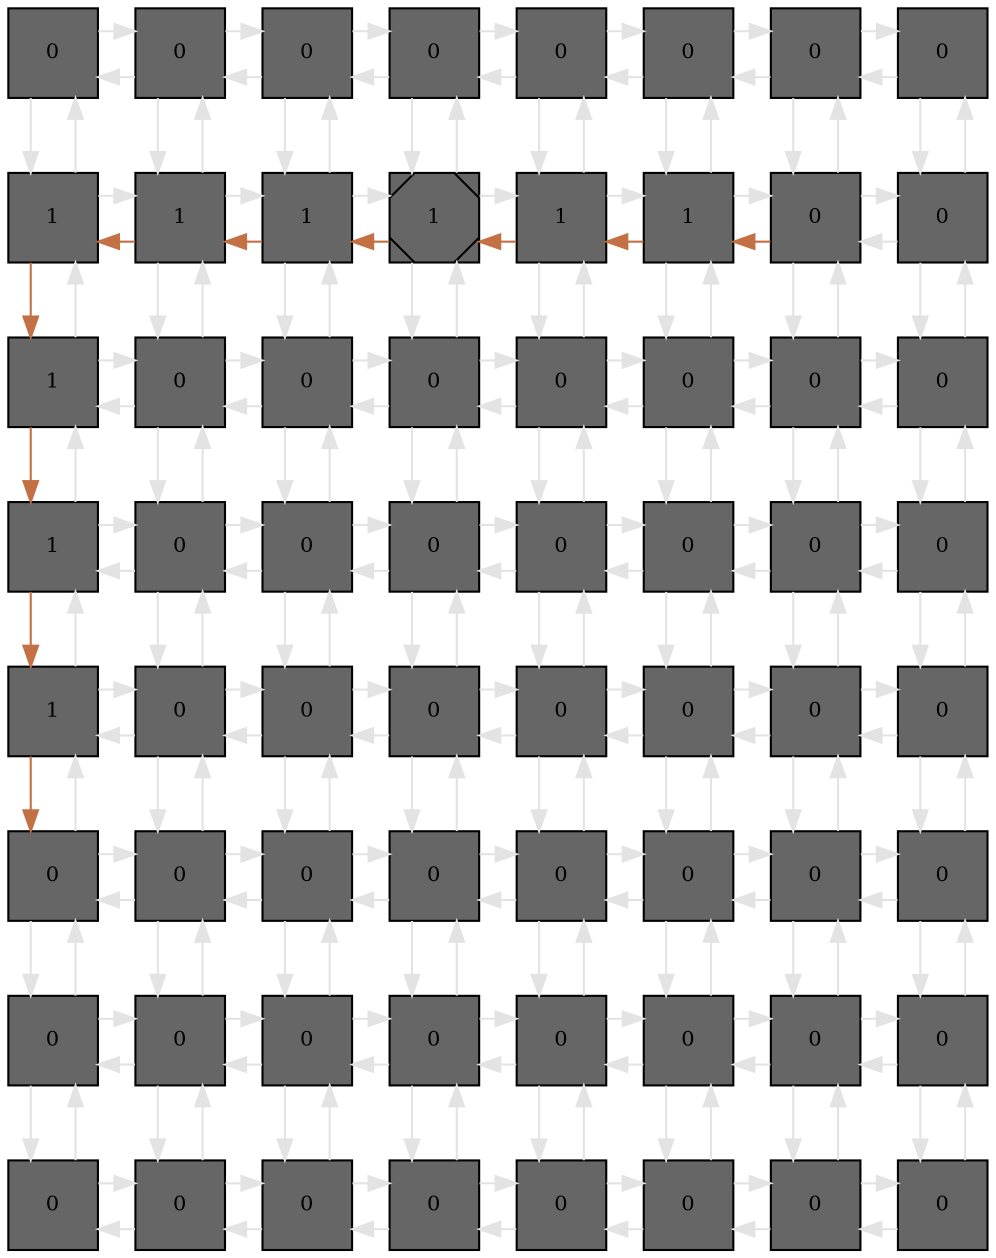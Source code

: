 digraph layout  {
rankdir=TB;
splines=ortho;
node [fixedsize=false, style=filled, width="0.6"];
edge [constraint=false];
0 [fillcolor="#666666", fontsize=10, label=0, shape=square, tooltip="name:  Mmp3/10 ,\nin_degree: 2,\nout_degree: 2"];
1 [fillcolor="#666666", fontsize=10, label=0, shape=square, tooltip="name:  ECM ,\nin_degree: 3,\nout_degree: 3"];
2 [fillcolor="#666666", fontsize=10, label=0, shape=square, tooltip="name:  Itga1 ,\nin_degree: 3,\nout_degree: 3"];
3 [fillcolor="#666666", fontsize=10, label=0, shape=square, tooltip="name:  FAK ,\nin_degree: 3,\nout_degree: 3"];
4 [fillcolor="#666666", fontsize=10, label=0, shape=square, tooltip="name:  RAP1 ,\nin_degree: 3,\nout_degree: 3"];
5 [fillcolor="#666666", fontsize=10, label=0, shape=square, tooltip="name:  C3G ,\nin_degree: 3,\nout_degree: 3"];
6 [fillcolor="#666666", fontsize=10, label=0, shape=square, tooltip="name:  FRS2 ,\nin_degree: 3,\nout_degree: 3"];
7 [fillcolor="#666666", fontsize=10, label=0, shape=square, tooltip="name:  NGF ,\nin_degree: 2,\nout_degree: 2"];
8 [fillcolor="#666666", fontsize=10, label=1, shape=square, tooltip="name:  Plasmin ,\nin_degree: 3,\nout_degree: 3"];
9 [fillcolor="#666666", fontsize=10, label=1, shape=square, tooltip="name:  uPA/PLAT ,\nin_degree: 4,\nout_degree: 4"];
10 [fillcolor="#666666", fontsize=10, label=1, shape=square, tooltip="name:  uPAR ,\nin_degree: 4,\nout_degree: 4"];
11 [fillcolor="#666666", fontsize=10, label=1, shape=Msquare, tooltip="name:  AP1 ,\nin_degree: 4,\nout_degree: 4"];
12 [fillcolor="#666666", fontsize=10, label=1, shape=square, tooltip="name:  Npy ,\nin_degree: 4,\nout_degree: 4"];
13 [fillcolor="#666666", fontsize=10, label=1, shape=square, tooltip="name:  NPYY1 ,\nin_degree: 4,\nout_degree: 4"];
14 [fillcolor="#666666", fontsize=10, label=0, shape=square, tooltip="name:  TrkA ,\nin_degree: 4,\nout_degree: 4"];
15 [fillcolor="#666666", fontsize=10, label=0, shape=square, tooltip="name:  SHC ,\nin_degree: 3,\nout_degree: 3"];
16 [fillcolor="#666666", fontsize=10, label=1, shape=square, tooltip="name:  Dusp6 ,\nin_degree: 3,\nout_degree: 3"];
17 [fillcolor="#666666", fontsize=10, label=0, shape=square, tooltip="name:  ETS1 ,\nin_degree: 4,\nout_degree: 4"];
18 [fillcolor="#666666", fontsize=10, label=0, shape=square, tooltip="name:  JUND ,\nin_degree: 4,\nout_degree: 4"];
19 [fillcolor="#666666", fontsize=10, label=0, shape=square, tooltip="name:  FOS ,\nin_degree: 4,\nout_degree: 4"];
20 [fillcolor="#666666", fontsize=10, label=0, shape=square, tooltip="name:  Fosl1 ,\nin_degree: 4,\nout_degree: 4"];
21 [fillcolor="#666666", fontsize=10, label=0, shape=square, tooltip="name:  G(i/o) ,\nin_degree: 4,\nout_degree: 4"];
22 [fillcolor="#666666", fontsize=10, label=0, shape=square, tooltip="name:  PI3K ,\nin_degree: 4,\nout_degree: 4"];
23 [fillcolor="#666666", fontsize=10, label=0, shape=square, tooltip="name:  GRB2 ,\nin_degree: 3,\nout_degree: 3"];
24 [fillcolor="#666666", fontsize=10, label=1, shape=square, tooltip="name:  i/o ,\nin_degree: 3,\nout_degree: 3"];
25 [fillcolor="#666666", fontsize=10, label=0, shape=square, tooltip="name:  KLF2 ,\nin_degree: 4,\nout_degree: 4"];
26 [fillcolor="#666666", fontsize=10, label=0, shape=square, tooltip="name:  KLF4 ,\nin_degree: 4,\nout_degree: 4"];
27 [fillcolor="#666666", fontsize=10, label=0, shape=square, tooltip="name:  JUNB ,\nin_degree: 4,\nout_degree: 4"];
28 [fillcolor="#666666", fontsize=10, label=0, shape=square, tooltip="name:  AKT ,\nin_degree: 4,\nout_degree: 4"];
29 [fillcolor="#666666", fontsize=10, label=0, shape=square, tooltip="name:  KLF5 ,\nin_degree: 4,\nout_degree: 4"];
30 [fillcolor="#666666", fontsize=10, label=0, shape=square, tooltip="name:  BTG2 ,\nin_degree: 4,\nout_degree: 4"];
31 [fillcolor="#666666", fontsize=10, label=0, shape=square, tooltip="name:  SOS ,\nin_degree: 3,\nout_degree: 3"];
32 [fillcolor="#666666", fontsize=10, label=1, shape=square, tooltip="name:  Stat3 ,\nin_degree: 3,\nout_degree: 3"];
33 [fillcolor="#666666", fontsize=10, label=0, shape=square, tooltip="name:  KLF10 ,\nin_degree: 4,\nout_degree: 4"];
34 [fillcolor="#666666", fontsize=10, label=0, shape=square, tooltip="name:  JNK ,\nin_degree: 4,\nout_degree: 4"];
35 [fillcolor="#666666", fontsize=10, label=0, shape=square, tooltip="name:  ERK ,\nin_degree: 4,\nout_degree: 4"];
36 [fillcolor="#666666", fontsize=10, label=0, shape=square, tooltip="name:  MYC ,\nin_degree: 4,\nout_degree: 4"];
37 [fillcolor="#666666", fontsize=10, label=0, shape=square, tooltip="name:  P53 ,\nin_degree: 4,\nout_degree: 4"];
38 [fillcolor="#666666", fontsize=10, label=0, shape=square, tooltip="name:  CITED2 ,\nin_degree: 4,\nout_degree: 4"];
39 [fillcolor="#666666", fontsize=10, label=0, shape=square, tooltip="name:  KLF6 ,\nin_degree: 3,\nout_degree: 3"];
40 [fillcolor="#666666", fontsize=10, label=0, shape=square, tooltip="name:  PLC ,\nin_degree: 3,\nout_degree: 3"];
41 [fillcolor="#666666", fontsize=10, label=0, shape=square, tooltip="name:  ZFP36 ,\nin_degree: 4,\nout_degree: 4"];
42 [fillcolor="#666666", fontsize=10, label=0, shape=square, tooltip="name:  Maff ,\nin_degree: 4,\nout_degree: 4"];
43 [fillcolor="#666666", fontsize=10, label=0, shape=square, tooltip="name:  MSK1/2 ,\nin_degree: 4,\nout_degree: 4"];
44 [fillcolor="#666666", fontsize=10, label=0, shape=square, tooltip="name:  Egr1 ,\nin_degree: 4,\nout_degree: 4"];
45 [fillcolor="#666666", fontsize=10, label=0, shape=square, tooltip="name:  ARC ,\nin_degree: 4,\nout_degree: 4"];
46 [fillcolor="#666666", fontsize=10, label=0, shape=square, tooltip="name:  CREB ,\nin_degree: 4,\nout_degree: 4"];
47 [fillcolor="#666666", fontsize=10, label=0, shape=square, tooltip="name:  RSK ,\nin_degree: 3,\nout_degree: 3"];
48 [fillcolor="#666666", fontsize=10, label=0, shape=square, tooltip="name:  G ,\nin_degree: 3,\nout_degree: 3"];
49 [fillcolor="#666666", fontsize=10, label=0, shape=square, tooltip="name:  Ca2+ ,\nin_degree: 4,\nout_degree: 4"];
50 [fillcolor="#666666", fontsize=10, label=0, shape=square, tooltip="name:  ATF2 ,\nin_degree: 4,\nout_degree: 4"];
51 [fillcolor="#666666", fontsize=10, label=0, shape=square, tooltip="name:  P38 ,\nin_degree: 4,\nout_degree: 4"];
52 [fillcolor="#666666", fontsize=10, label=0, shape=square, tooltip="name:  MKK7 ,\nin_degree: 4,\nout_degree: 4"];
53 [fillcolor="#666666", fontsize=10, label=0, shape=square, tooltip="name:  MEKK1 ,\nin_degree: 4,\nout_degree: 4"];
54 [fillcolor="#666666", fontsize=10, label=0, shape=square, tooltip="name:  MEK ,\nin_degree: 4,\nout_degree: 4"];
55 [fillcolor="#666666", fontsize=10, label=0, shape=square, tooltip="name:  SRF ,\nin_degree: 3,\nout_degree: 3"];
56 [fillcolor="#666666", fontsize=10, label=0, shape=square, tooltip="name:  DAG ,\nin_degree: 2,\nout_degree: 2"];
57 [fillcolor="#666666", fontsize=10, label=0, shape=square, tooltip="name:  PKC ,\nin_degree: 3,\nout_degree: 3"];
58 [fillcolor="#666666", fontsize=10, label=0, shape=square, tooltip="name:  Mapk3k ,\nin_degree: 3,\nout_degree: 3"];
59 [fillcolor="#666666", fontsize=10, label=0, shape=square, tooltip="name:  MKK6 ,\nin_degree: 3,\nout_degree: 3"];
60 [fillcolor="#666666", fontsize=10, label=0, shape=square, tooltip="name:  MEKK4 ,\nin_degree: 3,\nout_degree: 3"];
61 [fillcolor="#666666", fontsize=10, label=0, shape=square, tooltip="name:  RAC1 ,\nin_degree: 3,\nout_degree: 3"];
62 [fillcolor="#666666", fontsize=10, label=0, shape=square, tooltip="name:  RAF ,\nin_degree: 3,\nout_degree: 3"];
63 [fillcolor="#666666", fontsize=10, label=0, shape=square, tooltip="name:  RAS ,\nin_degree: 2,\nout_degree: 2"];
0 -> 1  [color=grey89, style="penwidth(0.1)", tooltip=" ", weight=1];
0 -> 8  [color=grey89, style="penwidth(0.1)", tooltip=" ", weight=1];
1 -> 0  [color=grey89, style="penwidth(0.1)", tooltip=" ", weight=1];
1 -> 2  [color=grey89, style="penwidth(0.1)", tooltip=" ", weight=1];
1 -> 9  [color=grey89, style="penwidth(0.1)", tooltip=" ", weight=1];
2 -> 1  [color=grey89, style="penwidth(0.1)", tooltip=" ", weight=1];
2 -> 3  [color=grey89, style="penwidth(0.1)", tooltip=" ", weight=1];
2 -> 10  [color=grey89, style="penwidth(0.1)", tooltip=" ", weight=1];
3 -> 2  [color=grey89, style="penwidth(0.1)", tooltip=" ", weight=1];
3 -> 4  [color=grey89, style="penwidth(0.1)", tooltip=" ", weight=1];
3 -> 11  [color=grey89, style="penwidth(0.1)", tooltip=" ", weight=1];
4 -> 3  [color=grey89, style="penwidth(0.1)", tooltip=" ", weight=1];
4 -> 5  [color=grey89, style="penwidth(0.1)", tooltip=" ", weight=1];
4 -> 12  [color=grey89, style="penwidth(0.1)", tooltip=" ", weight=1];
5 -> 4  [color=grey89, style="penwidth(0.1)", tooltip=" ", weight=1];
5 -> 6  [color=grey89, style="penwidth(0.1)", tooltip=" ", weight=1];
5 -> 13  [color=grey89, style="penwidth(0.1)", tooltip=" ", weight=1];
6 -> 5  [color=grey89, style="penwidth(0.1)", tooltip=" ", weight=1];
6 -> 7  [color=grey89, style="penwidth(0.1)", tooltip=" ", weight=1];
6 -> 14  [color=grey89, style="penwidth(0.1)", tooltip=" ", weight=1];
7 -> 6  [color=grey89, style="penwidth(0.1)", tooltip=" ", weight=1];
7 -> 15  [color=grey89, style="penwidth(0.1)", tooltip=" ", weight=1];
8 -> 0  [color=grey89, style="penwidth(0.1)", tooltip=" ", weight=1];
8 -> 9  [color=grey89, style="penwidth(0.1)", tooltip=" ", weight=1];
8 -> 16  [color="#C27044", style="penwidth(0.1)", tooltip="14( TrkA ) to 40( PLC )", weight=1];
9 -> 1  [color=grey89, style="penwidth(0.1)", tooltip=" ", weight=1];
9 -> 8  [color="#C27044", style="penwidth(0.1)", tooltip="14( TrkA ) to 40( PLC )", weight=1];
9 -> 10  [color=grey89, style="penwidth(0.1)", tooltip=" ", weight=1];
9 -> 17  [color=grey89, style="penwidth(0.1)", tooltip=" ", weight=1];
10 -> 2  [color=grey89, style="penwidth(0.1)", tooltip=" ", weight=1];
10 -> 9  [color="#C27044", style="penwidth(0.1)", tooltip="14( TrkA ) to 40( PLC )", weight=1];
10 -> 11  [color=grey89, style="penwidth(0.1)", tooltip=" ", weight=1];
10 -> 18  [color=grey89, style="penwidth(0.1)", tooltip=" ", weight=1];
11 -> 3  [color=grey89, style="penwidth(0.1)", tooltip=" ", weight=1];
11 -> 10  [color="#C27044", style="penwidth(0.1)", tooltip="14( TrkA ) to 40( PLC )", weight=1];
11 -> 12  [color=grey89, style="penwidth(0.1)", tooltip=" ", weight=1];
11 -> 19  [color=grey89, style="penwidth(0.1)", tooltip=" ", weight=1];
12 -> 4  [color=grey89, style="penwidth(0.1)", tooltip=" ", weight=1];
12 -> 11  [color="#C27044", style="penwidth(0.1)", tooltip="14( TrkA ) to 40( PLC )", weight=1];
12 -> 13  [color=grey89, style="penwidth(0.1)", tooltip=" ", weight=1];
12 -> 20  [color=grey89, style="penwidth(0.1)", tooltip=" ", weight=1];
13 -> 5  [color=grey89, style="penwidth(0.1)", tooltip=" ", weight=1];
13 -> 12  [color="#C27044", style="penwidth(0.1)", tooltip="14( TrkA ) to 40( PLC )", weight=1];
13 -> 14  [color=grey89, style="penwidth(0.1)", tooltip=" ", weight=1];
13 -> 21  [color=grey89, style="penwidth(0.1)", tooltip=" ", weight=1];
14 -> 6  [color=grey89, style="penwidth(0.1)", tooltip=" ", weight=1];
14 -> 13  [color="#C27044", style="penwidth(0.1)", tooltip="14( TrkA ) to 40( PLC )", weight=1];
14 -> 15  [color=grey89, style="penwidth(0.1)", tooltip=" ", weight=1];
14 -> 22  [color=grey89, style="penwidth(0.1)", tooltip=" ", weight=1];
15 -> 7  [color=grey89, style="penwidth(0.1)", tooltip=" ", weight=1];
15 -> 14  [color=grey89, style="penwidth(0.1)", tooltip=" ", weight=1];
15 -> 23  [color=grey89, style="penwidth(0.1)", tooltip=" ", weight=1];
16 -> 8  [color=grey89, style="penwidth(0.1)", tooltip=" ", weight=1];
16 -> 17  [color=grey89, style="penwidth(0.1)", tooltip=" ", weight=1];
16 -> 24  [color="#C27044", style="penwidth(0.1)", tooltip="14( TrkA ) to 40( PLC )", weight=1];
17 -> 9  [color=grey89, style="penwidth(0.1)", tooltip=" ", weight=1];
17 -> 16  [color=grey89, style="penwidth(0.1)", tooltip=" ", weight=1];
17 -> 18  [color=grey89, style="penwidth(0.1)", tooltip=" ", weight=1];
17 -> 25  [color=grey89, style="penwidth(0.1)", tooltip=" ", weight=1];
18 -> 10  [color=grey89, style="penwidth(0.1)", tooltip=" ", weight=1];
18 -> 17  [color=grey89, style="penwidth(0.1)", tooltip=" ", weight=1];
18 -> 19  [color=grey89, style="penwidth(0.1)", tooltip=" ", weight=1];
18 -> 26  [color=grey89, style="penwidth(0.1)", tooltip=" ", weight=1];
19 -> 11  [color=grey89, style="penwidth(0.1)", tooltip=" ", weight=1];
19 -> 18  [color=grey89, style="penwidth(0.1)", tooltip=" ", weight=1];
19 -> 20  [color=grey89, style="penwidth(0.1)", tooltip=" ", weight=1];
19 -> 27  [color=grey89, style="penwidth(0.1)", tooltip=" ", weight=1];
20 -> 12  [color=grey89, style="penwidth(0.1)", tooltip=" ", weight=1];
20 -> 19  [color=grey89, style="penwidth(0.1)", tooltip=" ", weight=1];
20 -> 21  [color=grey89, style="penwidth(0.1)", tooltip=" ", weight=1];
20 -> 28  [color=grey89, style="penwidth(0.1)", tooltip=" ", weight=1];
21 -> 13  [color=grey89, style="penwidth(0.1)", tooltip=" ", weight=1];
21 -> 20  [color=grey89, style="penwidth(0.1)", tooltip=" ", weight=1];
21 -> 22  [color=grey89, style="penwidth(0.1)", tooltip=" ", weight=1];
21 -> 29  [color=grey89, style="penwidth(0.1)", tooltip=" ", weight=1];
22 -> 14  [color=grey89, style="penwidth(0.1)", tooltip=" ", weight=1];
22 -> 21  [color=grey89, style="penwidth(0.1)", tooltip=" ", weight=1];
22 -> 23  [color=grey89, style="penwidth(0.1)", tooltip=" ", weight=1];
22 -> 30  [color=grey89, style="penwidth(0.1)", tooltip=" ", weight=1];
23 -> 15  [color=grey89, style="penwidth(0.1)", tooltip=" ", weight=1];
23 -> 22  [color=grey89, style="penwidth(0.1)", tooltip=" ", weight=1];
23 -> 31  [color=grey89, style="penwidth(0.1)", tooltip=" ", weight=1];
24 -> 16  [color=grey89, style="penwidth(0.1)", tooltip=" ", weight=1];
24 -> 25  [color=grey89, style="penwidth(0.1)", tooltip=" ", weight=1];
24 -> 32  [color="#C27044", style="penwidth(0.1)", tooltip="14( TrkA ) to 40( PLC )", weight=1];
25 -> 17  [color=grey89, style="penwidth(0.1)", tooltip=" ", weight=1];
25 -> 24  [color=grey89, style="penwidth(0.1)", tooltip=" ", weight=1];
25 -> 26  [color=grey89, style="penwidth(0.1)", tooltip=" ", weight=1];
25 -> 33  [color=grey89, style="penwidth(0.1)", tooltip=" ", weight=1];
26 -> 18  [color=grey89, style="penwidth(0.1)", tooltip=" ", weight=1];
26 -> 25  [color=grey89, style="penwidth(0.1)", tooltip=" ", weight=1];
26 -> 27  [color=grey89, style="penwidth(0.1)", tooltip=" ", weight=1];
26 -> 34  [color=grey89, style="penwidth(0.1)", tooltip=" ", weight=1];
27 -> 19  [color=grey89, style="penwidth(0.1)", tooltip=" ", weight=1];
27 -> 26  [color=grey89, style="penwidth(0.1)", tooltip=" ", weight=1];
27 -> 28  [color=grey89, style="penwidth(0.1)", tooltip=" ", weight=1];
27 -> 35  [color=grey89, style="penwidth(0.1)", tooltip=" ", weight=1];
28 -> 20  [color=grey89, style="penwidth(0.1)", tooltip=" ", weight=1];
28 -> 27  [color=grey89, style="penwidth(0.1)", tooltip=" ", weight=1];
28 -> 29  [color=grey89, style="penwidth(0.1)", tooltip=" ", weight=1];
28 -> 36  [color=grey89, style="penwidth(0.1)", tooltip=" ", weight=1];
29 -> 21  [color=grey89, style="penwidth(0.1)", tooltip=" ", weight=1];
29 -> 28  [color=grey89, style="penwidth(0.1)", tooltip=" ", weight=1];
29 -> 30  [color=grey89, style="penwidth(0.1)", tooltip=" ", weight=1];
29 -> 37  [color=grey89, style="penwidth(0.1)", tooltip=" ", weight=1];
30 -> 22  [color=grey89, style="penwidth(0.1)", tooltip=" ", weight=1];
30 -> 29  [color=grey89, style="penwidth(0.1)", tooltip=" ", weight=1];
30 -> 31  [color=grey89, style="penwidth(0.1)", tooltip=" ", weight=1];
30 -> 38  [color=grey89, style="penwidth(0.1)", tooltip=" ", weight=1];
31 -> 23  [color=grey89, style="penwidth(0.1)", tooltip=" ", weight=1];
31 -> 30  [color=grey89, style="penwidth(0.1)", tooltip=" ", weight=1];
31 -> 39  [color=grey89, style="penwidth(0.1)", tooltip=" ", weight=1];
32 -> 24  [color=grey89, style="penwidth(0.1)", tooltip=" ", weight=1];
32 -> 33  [color=grey89, style="penwidth(0.1)", tooltip=" ", weight=1];
32 -> 40  [color="#C27044", style="penwidth(0.1)", tooltip="14( TrkA ) to 40( PLC )", weight=1];
33 -> 25  [color=grey89, style="penwidth(0.1)", tooltip=" ", weight=1];
33 -> 32  [color=grey89, style="penwidth(0.1)", tooltip=" ", weight=1];
33 -> 34  [color=grey89, style="penwidth(0.1)", tooltip=" ", weight=1];
33 -> 41  [color=grey89, style="penwidth(0.1)", tooltip=" ", weight=1];
34 -> 26  [color=grey89, style="penwidth(0.1)", tooltip=" ", weight=1];
34 -> 33  [color=grey89, style="penwidth(0.1)", tooltip=" ", weight=1];
34 -> 35  [color=grey89, style="penwidth(0.1)", tooltip=" ", weight=1];
34 -> 42  [color=grey89, style="penwidth(0.1)", tooltip=" ", weight=1];
35 -> 27  [color=grey89, style="penwidth(0.1)", tooltip=" ", weight=1];
35 -> 34  [color=grey89, style="penwidth(0.1)", tooltip=" ", weight=1];
35 -> 36  [color=grey89, style="penwidth(0.1)", tooltip=" ", weight=1];
35 -> 43  [color=grey89, style="penwidth(0.1)", tooltip=" ", weight=1];
36 -> 28  [color=grey89, style="penwidth(0.1)", tooltip=" ", weight=1];
36 -> 35  [color=grey89, style="penwidth(0.1)", tooltip=" ", weight=1];
36 -> 37  [color=grey89, style="penwidth(0.1)", tooltip=" ", weight=1];
36 -> 44  [color=grey89, style="penwidth(0.1)", tooltip=" ", weight=1];
37 -> 29  [color=grey89, style="penwidth(0.1)", tooltip=" ", weight=1];
37 -> 36  [color=grey89, style="penwidth(0.1)", tooltip=" ", weight=1];
37 -> 38  [color=grey89, style="penwidth(0.1)", tooltip=" ", weight=1];
37 -> 45  [color=grey89, style="penwidth(0.1)", tooltip=" ", weight=1];
38 -> 30  [color=grey89, style="penwidth(0.1)", tooltip=" ", weight=1];
38 -> 37  [color=grey89, style="penwidth(0.1)", tooltip=" ", weight=1];
38 -> 39  [color=grey89, style="penwidth(0.1)", tooltip=" ", weight=1];
38 -> 46  [color=grey89, style="penwidth(0.1)", tooltip=" ", weight=1];
39 -> 31  [color=grey89, style="penwidth(0.1)", tooltip=" ", weight=1];
39 -> 38  [color=grey89, style="penwidth(0.1)", tooltip=" ", weight=1];
39 -> 47  [color=grey89, style="penwidth(0.1)", tooltip=" ", weight=1];
40 -> 32  [color=grey89, style="penwidth(0.1)", tooltip=" ", weight=1];
40 -> 41  [color=grey89, style="penwidth(0.1)", tooltip=" ", weight=1];
40 -> 48  [color=grey89, style="penwidth(0.1)", tooltip=" ", weight=1];
41 -> 33  [color=grey89, style="penwidth(0.1)", tooltip=" ", weight=1];
41 -> 40  [color=grey89, style="penwidth(0.1)", tooltip=" ", weight=1];
41 -> 42  [color=grey89, style="penwidth(0.1)", tooltip=" ", weight=1];
41 -> 49  [color=grey89, style="penwidth(0.1)", tooltip=" ", weight=1];
42 -> 34  [color=grey89, style="penwidth(0.1)", tooltip=" ", weight=1];
42 -> 41  [color=grey89, style="penwidth(0.1)", tooltip=" ", weight=1];
42 -> 43  [color=grey89, style="penwidth(0.1)", tooltip=" ", weight=1];
42 -> 50  [color=grey89, style="penwidth(0.1)", tooltip=" ", weight=1];
43 -> 35  [color=grey89, style="penwidth(0.1)", tooltip=" ", weight=1];
43 -> 42  [color=grey89, style="penwidth(0.1)", tooltip=" ", weight=1];
43 -> 44  [color=grey89, style="penwidth(0.1)", tooltip=" ", weight=1];
43 -> 51  [color=grey89, style="penwidth(0.1)", tooltip=" ", weight=1];
44 -> 36  [color=grey89, style="penwidth(0.1)", tooltip=" ", weight=1];
44 -> 43  [color=grey89, style="penwidth(0.1)", tooltip=" ", weight=1];
44 -> 45  [color=grey89, style="penwidth(0.1)", tooltip=" ", weight=1];
44 -> 52  [color=grey89, style="penwidth(0.1)", tooltip=" ", weight=1];
45 -> 37  [color=grey89, style="penwidth(0.1)", tooltip=" ", weight=1];
45 -> 44  [color=grey89, style="penwidth(0.1)", tooltip=" ", weight=1];
45 -> 46  [color=grey89, style="penwidth(0.1)", tooltip=" ", weight=1];
45 -> 53  [color=grey89, style="penwidth(0.1)", tooltip=" ", weight=1];
46 -> 38  [color=grey89, style="penwidth(0.1)", tooltip=" ", weight=1];
46 -> 45  [color=grey89, style="penwidth(0.1)", tooltip=" ", weight=1];
46 -> 47  [color=grey89, style="penwidth(0.1)", tooltip=" ", weight=1];
46 -> 54  [color=grey89, style="penwidth(0.1)", tooltip=" ", weight=1];
47 -> 39  [color=grey89, style="penwidth(0.1)", tooltip=" ", weight=1];
47 -> 46  [color=grey89, style="penwidth(0.1)", tooltip=" ", weight=1];
47 -> 55  [color=grey89, style="penwidth(0.1)", tooltip=" ", weight=1];
48 -> 40  [color=grey89, style="penwidth(0.1)", tooltip=" ", weight=1];
48 -> 49  [color=grey89, style="penwidth(0.1)", tooltip=" ", weight=1];
48 -> 56  [color=grey89, style="penwidth(0.1)", tooltip=" ", weight=1];
49 -> 41  [color=grey89, style="penwidth(0.1)", tooltip=" ", weight=1];
49 -> 48  [color=grey89, style="penwidth(0.1)", tooltip=" ", weight=1];
49 -> 50  [color=grey89, style="penwidth(0.1)", tooltip=" ", weight=1];
49 -> 57  [color=grey89, style="penwidth(0.1)", tooltip=" ", weight=1];
50 -> 42  [color=grey89, style="penwidth(0.1)", tooltip=" ", weight=1];
50 -> 49  [color=grey89, style="penwidth(0.1)", tooltip=" ", weight=1];
50 -> 51  [color=grey89, style="penwidth(0.1)", tooltip=" ", weight=1];
50 -> 58  [color=grey89, style="penwidth(0.1)", tooltip=" ", weight=1];
51 -> 43  [color=grey89, style="penwidth(0.1)", tooltip=" ", weight=1];
51 -> 50  [color=grey89, style="penwidth(0.1)", tooltip=" ", weight=1];
51 -> 52  [color=grey89, style="penwidth(0.1)", tooltip=" ", weight=1];
51 -> 59  [color=grey89, style="penwidth(0.1)", tooltip=" ", weight=1];
52 -> 44  [color=grey89, style="penwidth(0.1)", tooltip=" ", weight=1];
52 -> 51  [color=grey89, style="penwidth(0.1)", tooltip=" ", weight=1];
52 -> 53  [color=grey89, style="penwidth(0.1)", tooltip=" ", weight=1];
52 -> 60  [color=grey89, style="penwidth(0.1)", tooltip=" ", weight=1];
53 -> 45  [color=grey89, style="penwidth(0.1)", tooltip=" ", weight=1];
53 -> 52  [color=grey89, style="penwidth(0.1)", tooltip=" ", weight=1];
53 -> 54  [color=grey89, style="penwidth(0.1)", tooltip=" ", weight=1];
53 -> 61  [color=grey89, style="penwidth(0.1)", tooltip=" ", weight=1];
54 -> 46  [color=grey89, style="penwidth(0.1)", tooltip=" ", weight=1];
54 -> 53  [color=grey89, style="penwidth(0.1)", tooltip=" ", weight=1];
54 -> 55  [color=grey89, style="penwidth(0.1)", tooltip=" ", weight=1];
54 -> 62  [color=grey89, style="penwidth(0.1)", tooltip=" ", weight=1];
55 -> 47  [color=grey89, style="penwidth(0.1)", tooltip=" ", weight=1];
55 -> 54  [color=grey89, style="penwidth(0.1)", tooltip=" ", weight=1];
55 -> 63  [color=grey89, style="penwidth(0.1)", tooltip=" ", weight=1];
56 -> 48  [color=grey89, style="penwidth(0.1)", tooltip=" ", weight=1];
56 -> 57  [color=grey89, style="penwidth(0.1)", tooltip=" ", weight=1];
57 -> 49  [color=grey89, style="penwidth(0.1)", tooltip=" ", weight=1];
57 -> 56  [color=grey89, style="penwidth(0.1)", tooltip=" ", weight=1];
57 -> 58  [color=grey89, style="penwidth(0.1)", tooltip=" ", weight=1];
58 -> 50  [color=grey89, style="penwidth(0.1)", tooltip=" ", weight=1];
58 -> 57  [color=grey89, style="penwidth(0.1)", tooltip=" ", weight=1];
58 -> 59  [color=grey89, style="penwidth(0.1)", tooltip=" ", weight=1];
59 -> 51  [color=grey89, style="penwidth(0.1)", tooltip=" ", weight=1];
59 -> 58  [color=grey89, style="penwidth(0.1)", tooltip=" ", weight=1];
59 -> 60  [color=grey89, style="penwidth(0.1)", tooltip=" ", weight=1];
60 -> 52  [color=grey89, style="penwidth(0.1)", tooltip=" ", weight=1];
60 -> 59  [color=grey89, style="penwidth(0.1)", tooltip=" ", weight=1];
60 -> 61  [color=grey89, style="penwidth(0.1)", tooltip=" ", weight=1];
61 -> 53  [color=grey89, style="penwidth(0.1)", tooltip=" ", weight=1];
61 -> 60  [color=grey89, style="penwidth(0.1)", tooltip=" ", weight=1];
61 -> 62  [color=grey89, style="penwidth(0.1)", tooltip=" ", weight=1];
62 -> 54  [color=grey89, style="penwidth(0.1)", tooltip=" ", weight=1];
62 -> 61  [color=grey89, style="penwidth(0.1)", tooltip=" ", weight=1];
62 -> 63  [color=grey89, style="penwidth(0.1)", tooltip=" ", weight=1];
63 -> 55  [color=grey89, style="penwidth(0.1)", tooltip=" ", weight=1];
63 -> 62  [color=grey89, style="penwidth(0.1)", tooltip=" ", weight=1];
edge [constraint=true, style=invis];

0 -> 8 -> 16 -> 24 -> 32 -> 40 -> 48 -> 56;
1 -> 9 -> 17 -> 25 -> 33 -> 41 -> 49 -> 57;
2 -> 10 -> 18 -> 26 -> 34 -> 42 -> 50 -> 58;
3 -> 11 -> 19 -> 27 -> 35 -> 43 -> 51 -> 59;
4 -> 12 -> 20 -> 28 -> 36 -> 44 -> 52 -> 60;
5 -> 13 -> 21 -> 29 -> 37 -> 45 -> 53 -> 61;
6 -> 14 -> 22 -> 30 -> 38 -> 46 -> 54 -> 62;
7 -> 15 -> 23 -> 31 -> 39 -> 47 -> 55 -> 63;
rank = same {0 -> 1 -> 2 -> 3 -> 4 -> 5 -> 6 -> 7};
rank = same {8 -> 9 -> 10 -> 11 -> 12 -> 13 -> 14 -> 15};
rank = same {16 -> 17 -> 18 -> 19 -> 20 -> 21 -> 22 -> 23};
rank = same {24 -> 25 -> 26 -> 27 -> 28 -> 29 -> 30 -> 31};
rank = same {32 -> 33 -> 34 -> 35 -> 36 -> 37 -> 38 -> 39};
rank = same {40 -> 41 -> 42 -> 43 -> 44 -> 45 -> 46 -> 47};
rank = same {48 -> 49 -> 50 -> 51 -> 52 -> 53 -> 54 -> 55};
rank = same {56 -> 57 -> 58 -> 59 -> 60 -> 61 -> 62 -> 63};
}